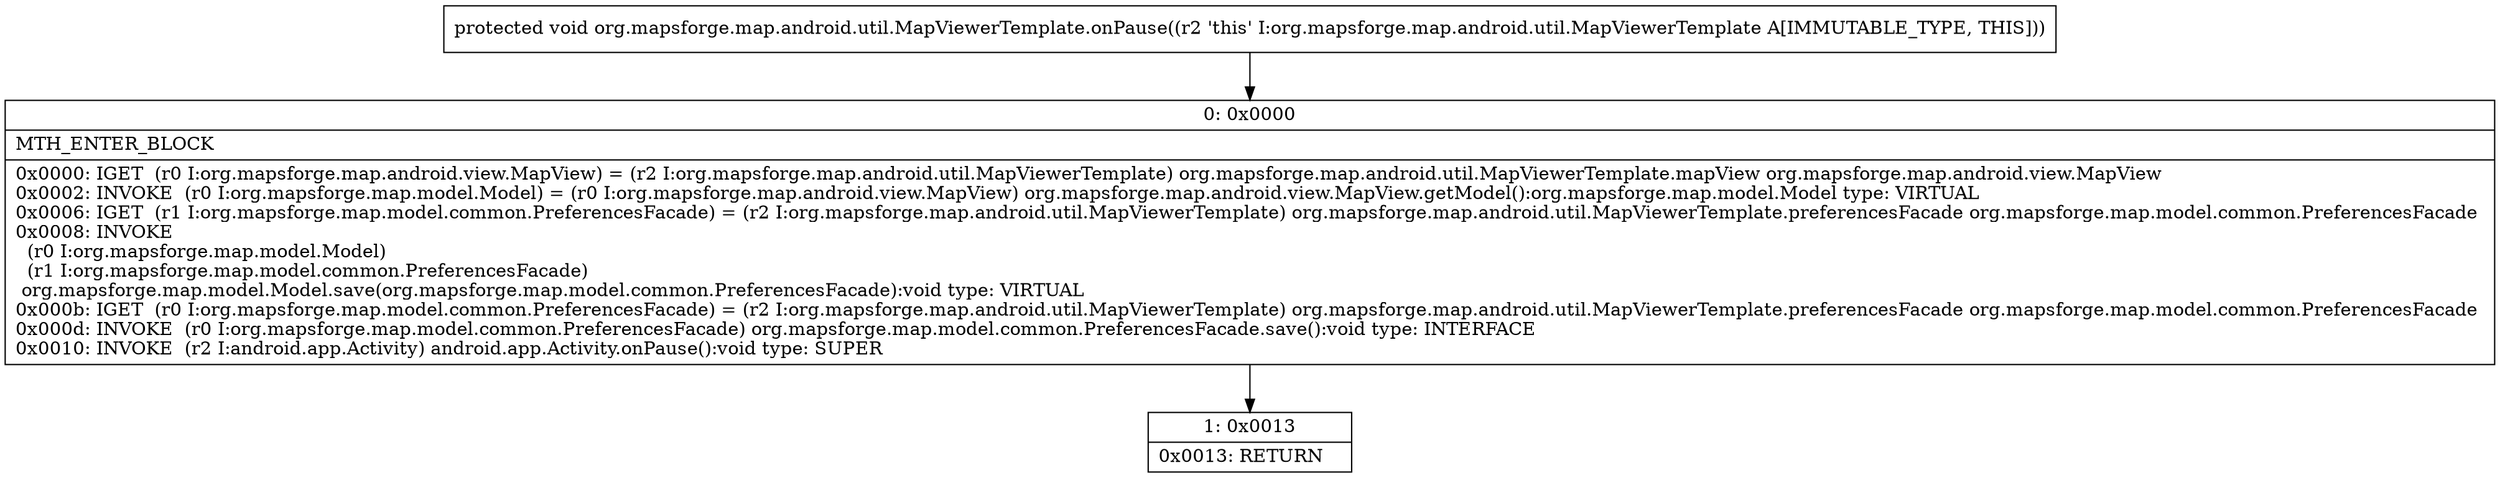 digraph "CFG fororg.mapsforge.map.android.util.MapViewerTemplate.onPause()V" {
Node_0 [shape=record,label="{0\:\ 0x0000|MTH_ENTER_BLOCK\l|0x0000: IGET  (r0 I:org.mapsforge.map.android.view.MapView) = (r2 I:org.mapsforge.map.android.util.MapViewerTemplate) org.mapsforge.map.android.util.MapViewerTemplate.mapView org.mapsforge.map.android.view.MapView \l0x0002: INVOKE  (r0 I:org.mapsforge.map.model.Model) = (r0 I:org.mapsforge.map.android.view.MapView) org.mapsforge.map.android.view.MapView.getModel():org.mapsforge.map.model.Model type: VIRTUAL \l0x0006: IGET  (r1 I:org.mapsforge.map.model.common.PreferencesFacade) = (r2 I:org.mapsforge.map.android.util.MapViewerTemplate) org.mapsforge.map.android.util.MapViewerTemplate.preferencesFacade org.mapsforge.map.model.common.PreferencesFacade \l0x0008: INVOKE  \l  (r0 I:org.mapsforge.map.model.Model)\l  (r1 I:org.mapsforge.map.model.common.PreferencesFacade)\l org.mapsforge.map.model.Model.save(org.mapsforge.map.model.common.PreferencesFacade):void type: VIRTUAL \l0x000b: IGET  (r0 I:org.mapsforge.map.model.common.PreferencesFacade) = (r2 I:org.mapsforge.map.android.util.MapViewerTemplate) org.mapsforge.map.android.util.MapViewerTemplate.preferencesFacade org.mapsforge.map.model.common.PreferencesFacade \l0x000d: INVOKE  (r0 I:org.mapsforge.map.model.common.PreferencesFacade) org.mapsforge.map.model.common.PreferencesFacade.save():void type: INTERFACE \l0x0010: INVOKE  (r2 I:android.app.Activity) android.app.Activity.onPause():void type: SUPER \l}"];
Node_1 [shape=record,label="{1\:\ 0x0013|0x0013: RETURN   \l}"];
MethodNode[shape=record,label="{protected void org.mapsforge.map.android.util.MapViewerTemplate.onPause((r2 'this' I:org.mapsforge.map.android.util.MapViewerTemplate A[IMMUTABLE_TYPE, THIS])) }"];
MethodNode -> Node_0;
Node_0 -> Node_1;
}

